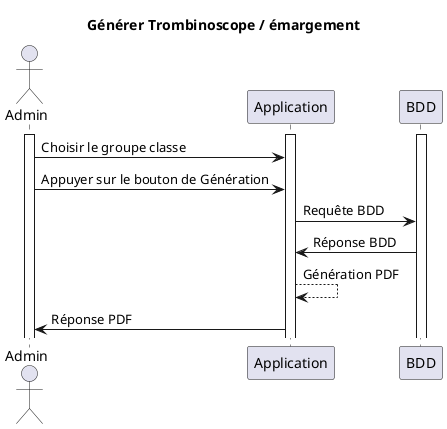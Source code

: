 @startuml generer_trombi

title Générer Trombinoscope / émargement
actor "Admin" as Ad
participant Application
participant BDD

activate Ad
activate Application
activate BDD

Ad -> Application : Choisir le groupe classe
Ad -> Application : Appuyer sur le bouton de Génération
Application -> BDD : Requête BDD
Application <- BDD : Réponse BDD

Application --> Application : Génération PDF
Ad <- Application : Réponse PDF
@enduml